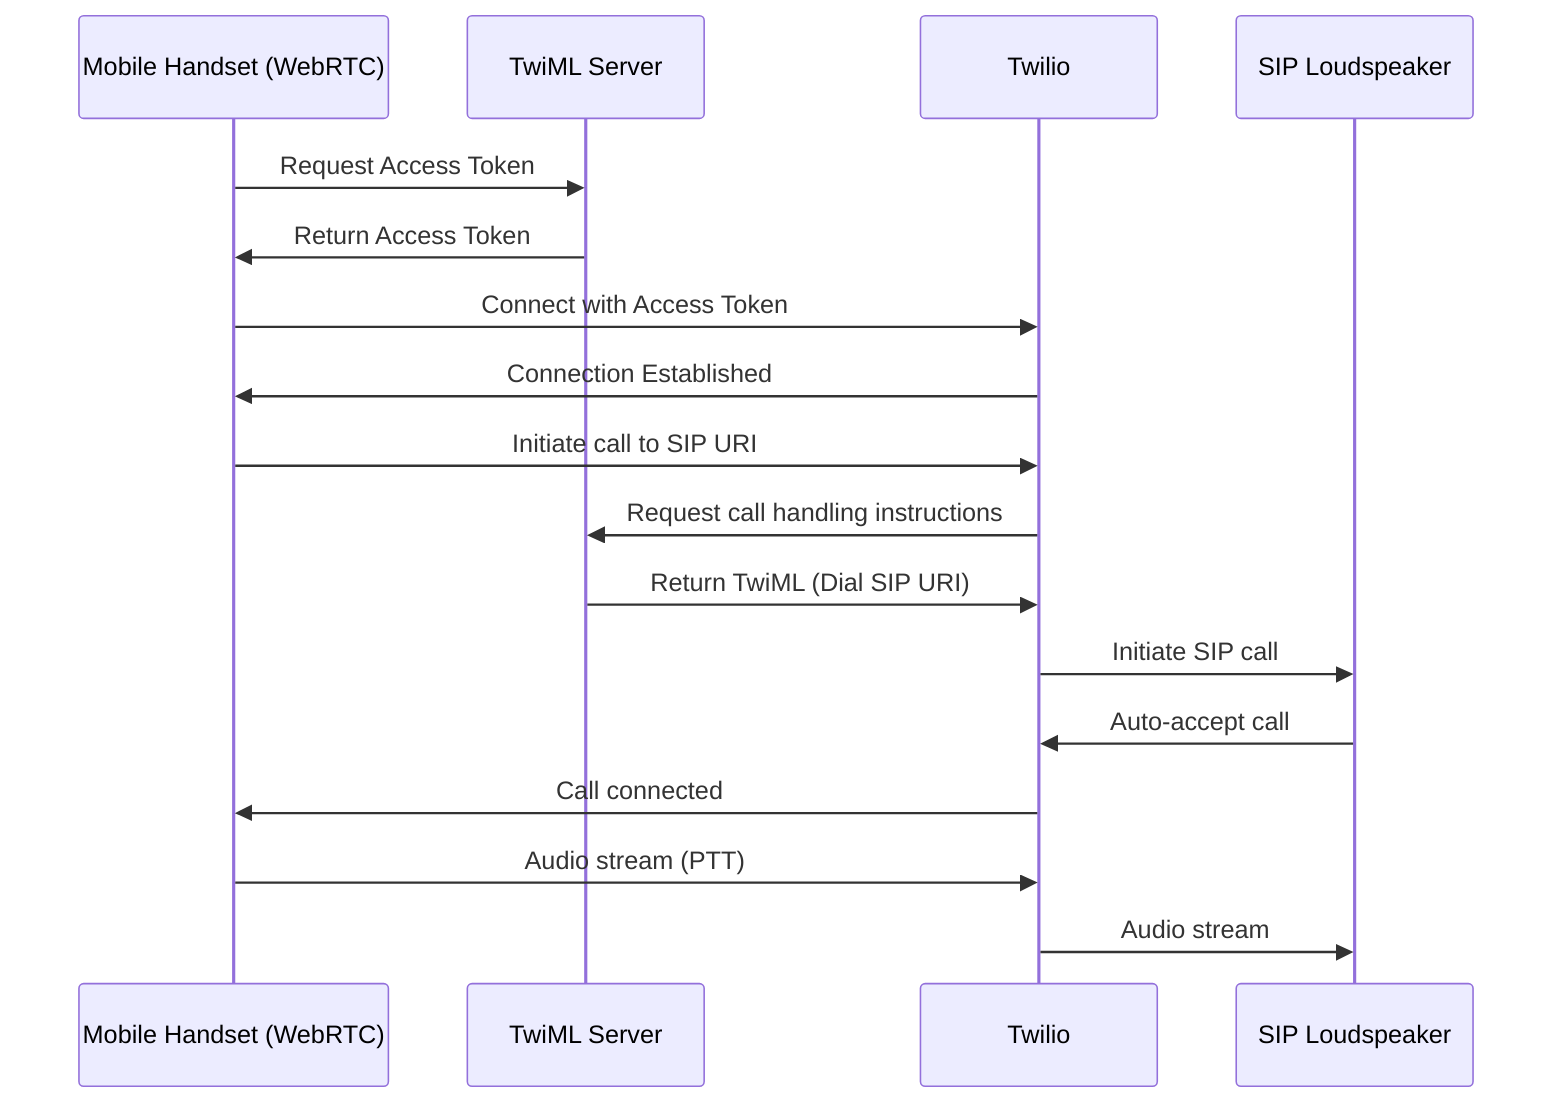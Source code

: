 sequenceDiagram
    participant MH as Mobile Handset (WebRTC)
    participant TS as TwiML Server
    participant TW as Twilio
    participant SL as SIP Loudspeaker

    MH->>TS: Request Access Token
    TS->>MH: Return Access Token
    MH->>TW: Connect with Access Token
    TW->>MH: Connection Established
    MH->>TW: Initiate call to SIP URI
    TW->>TS: Request call handling instructions
    TS->>TW: Return TwiML (Dial SIP URI)
    TW->>SL: Initiate SIP call
    SL->>TW: Auto-accept call
    TW->>MH: Call connected
    MH->>TW: Audio stream (PTT)
    TW->>SL: Audio stream